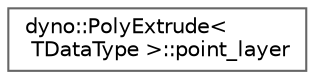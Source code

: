 digraph "Graphical Class Hierarchy"
{
 // LATEX_PDF_SIZE
  bgcolor="transparent";
  edge [fontname=Helvetica,fontsize=10,labelfontname=Helvetica,labelfontsize=10];
  node [fontname=Helvetica,fontsize=10,shape=box,height=0.2,width=0.4];
  rankdir="LR";
  Node0 [id="Node000000",label="dyno::PolyExtrude\<\l TDataType \>::point_layer",height=0.2,width=0.4,color="grey40", fillcolor="white", style="filled",URL="$structdyno_1_1_poly_extrude_1_1point__layer.html",tooltip=" "];
}
